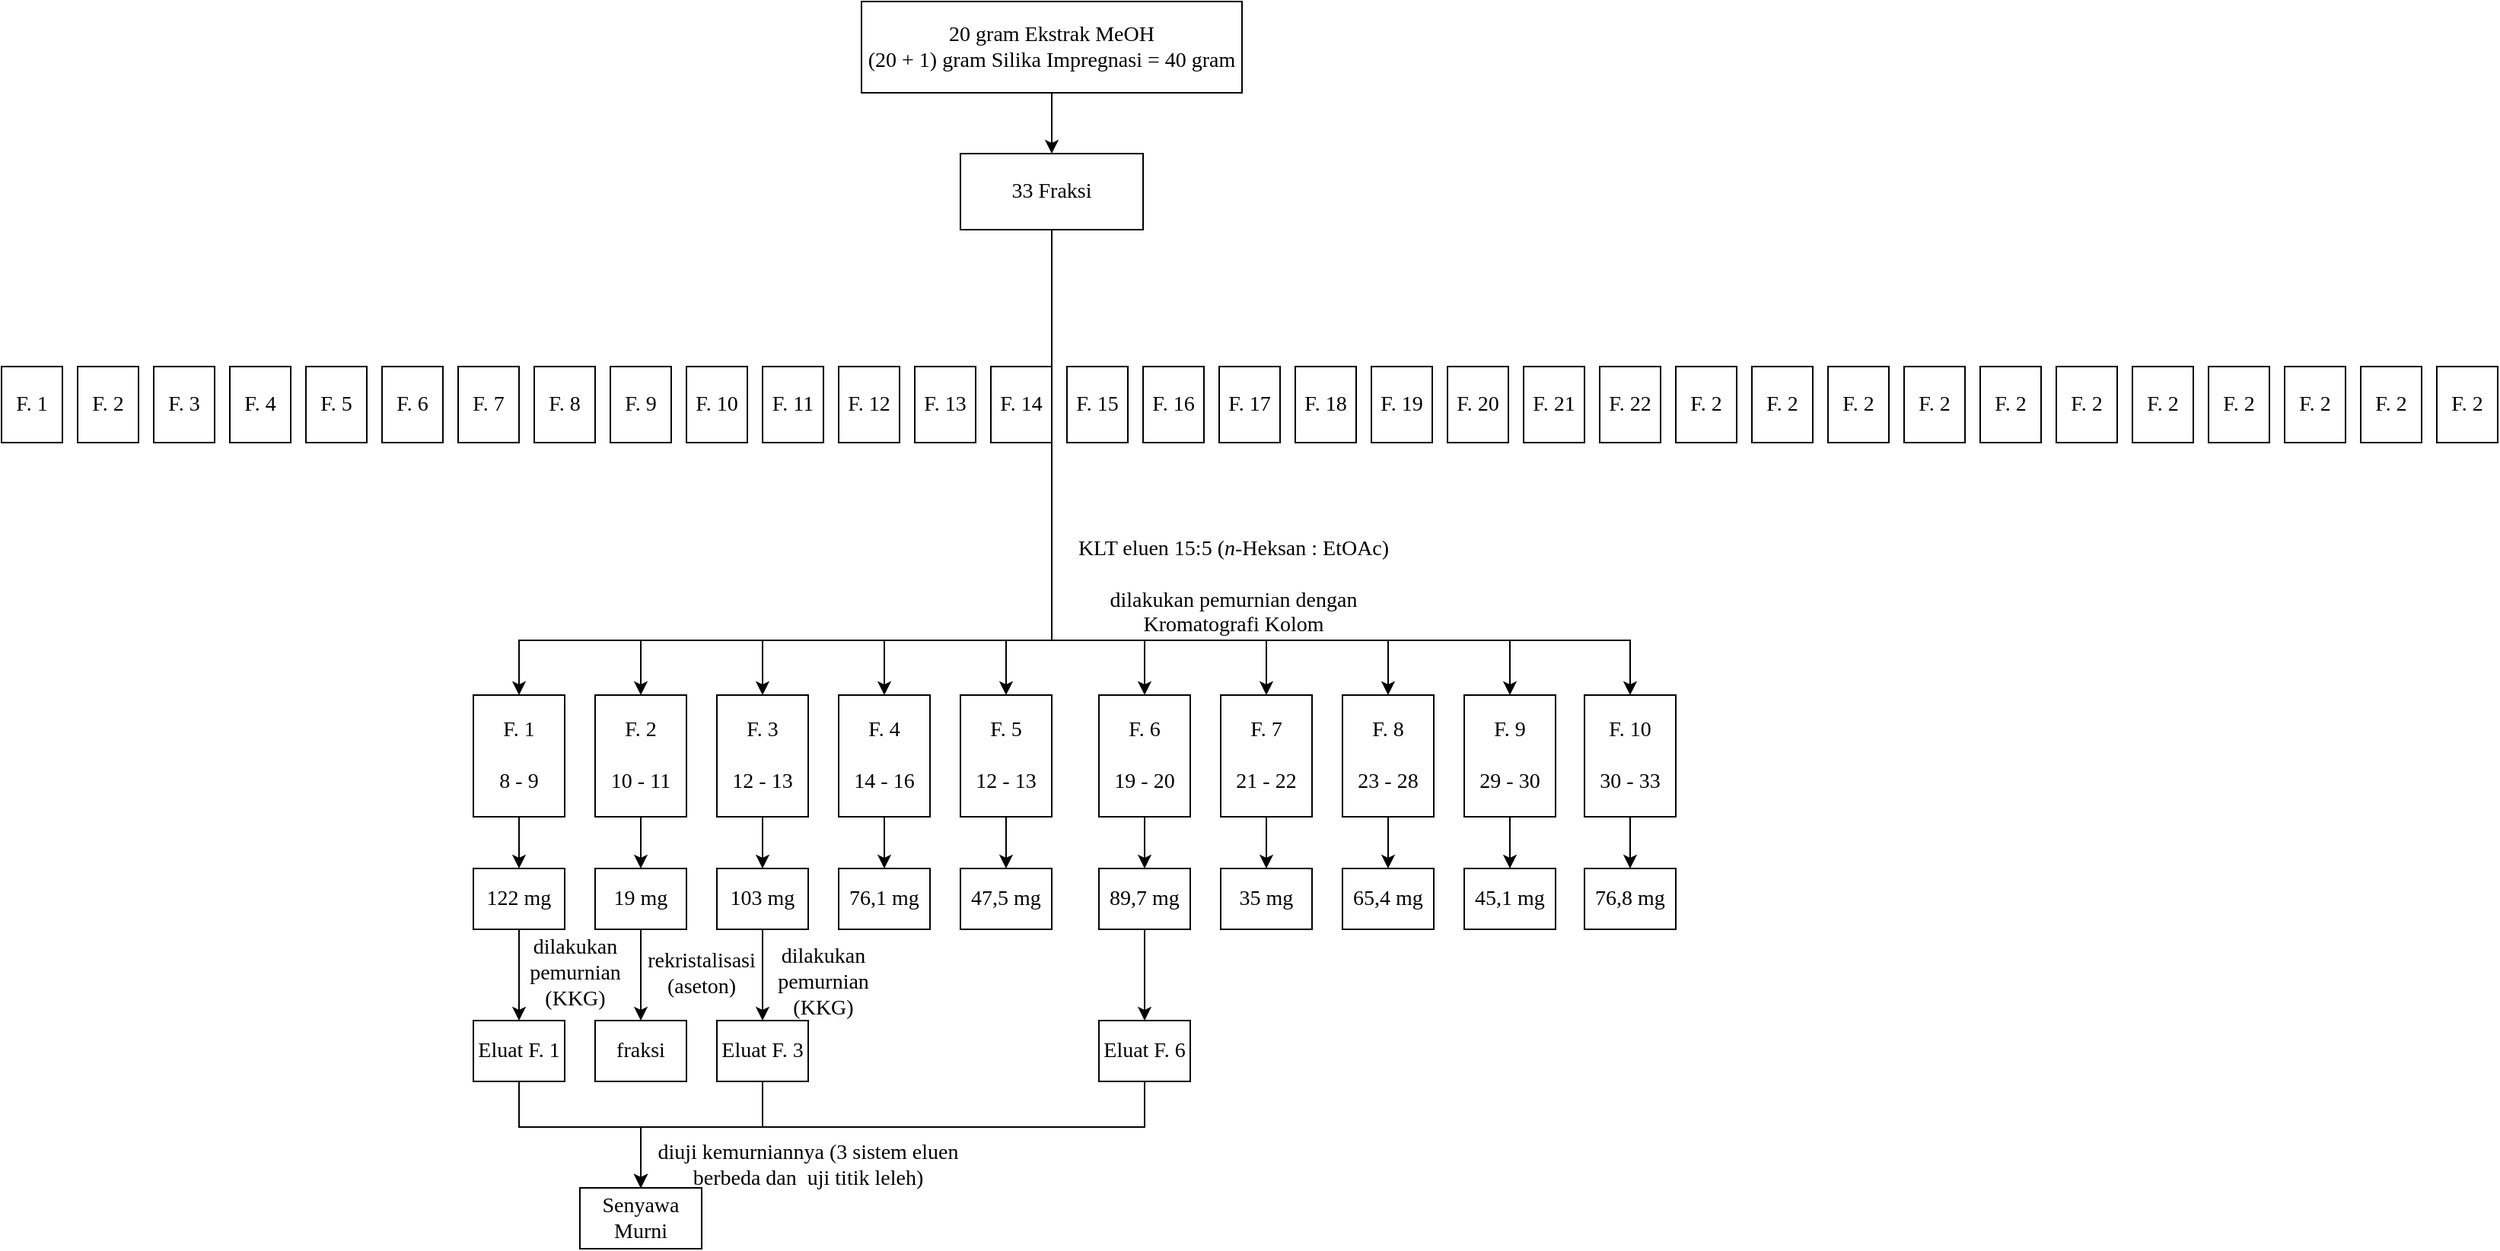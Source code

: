 <mxfile version="16.6.6" type="github">
  <diagram id="QTfYeUQ7Rm9unRvWBGcr" name="Page-1">
    <mxGraphModel dx="2371" dy="1613" grid="1" gridSize="10" guides="1" tooltips="1" connect="1" arrows="1" fold="1" page="1" pageScale="1" pageWidth="1169" pageHeight="827" math="0" shadow="0">
      <root>
        <mxCell id="0" />
        <mxCell id="1" parent="0" />
        <mxCell id="ghC1JUFGdTgHSyiH8fSR-14" value="" style="edgeStyle=orthogonalEdgeStyle;rounded=0;orthogonalLoop=1;jettySize=auto;html=1;fontFamily=Times New Roman;fontSize=14;" parent="1" source="ghC1JUFGdTgHSyiH8fSR-1" target="ghC1JUFGdTgHSyiH8fSR-2" edge="1">
          <mxGeometry relative="1" as="geometry" />
        </mxCell>
        <mxCell id="ghC1JUFGdTgHSyiH8fSR-1" value="20 gram Ekstrak MeOH&lt;br style=&quot;font-size: 14px&quot;&gt;(20 + 1) gram Silika Impregnasi = 40 gram" style="rounded=0;whiteSpace=wrap;html=1;fontFamily=Times New Roman;fontSize=14;" parent="1" vertex="1">
          <mxGeometry x="275" y="-160" width="250" height="60" as="geometry" />
        </mxCell>
        <mxCell id="ghC1JUFGdTgHSyiH8fSR-15" style="edgeStyle=orthogonalEdgeStyle;rounded=0;orthogonalLoop=1;jettySize=auto;html=1;entryX=0.5;entryY=0;entryDx=0;entryDy=0;fontFamily=Times New Roman;fontSize=14;" parent="1" source="ghC1JUFGdTgHSyiH8fSR-2" target="ghC1JUFGdTgHSyiH8fSR-12" edge="1">
          <mxGeometry relative="1" as="geometry">
            <Array as="points">
              <mxPoint x="400" y="260" />
              <mxPoint x="370" y="260" />
            </Array>
          </mxGeometry>
        </mxCell>
        <mxCell id="ghC1JUFGdTgHSyiH8fSR-16" style="edgeStyle=orthogonalEdgeStyle;rounded=0;orthogonalLoop=1;jettySize=auto;html=1;fontFamily=Times New Roman;fontSize=14;" parent="1" source="ghC1JUFGdTgHSyiH8fSR-2" target="ghC1JUFGdTgHSyiH8fSR-13" edge="1">
          <mxGeometry relative="1" as="geometry">
            <Array as="points">
              <mxPoint x="400" y="260" />
              <mxPoint x="290" y="260" />
            </Array>
          </mxGeometry>
        </mxCell>
        <mxCell id="ghC1JUFGdTgHSyiH8fSR-17" style="edgeStyle=orthogonalEdgeStyle;rounded=0;orthogonalLoop=1;jettySize=auto;html=1;entryX=0.5;entryY=0;entryDx=0;entryDy=0;fontFamily=Times New Roman;fontSize=14;" parent="1" source="ghC1JUFGdTgHSyiH8fSR-2" target="ghC1JUFGdTgHSyiH8fSR-6" edge="1">
          <mxGeometry relative="1" as="geometry">
            <Array as="points">
              <mxPoint x="400" y="260" />
              <mxPoint x="210" y="260" />
            </Array>
          </mxGeometry>
        </mxCell>
        <mxCell id="ghC1JUFGdTgHSyiH8fSR-18" style="edgeStyle=orthogonalEdgeStyle;rounded=0;orthogonalLoop=1;jettySize=auto;html=1;entryX=0.5;entryY=0;entryDx=0;entryDy=0;fontFamily=Times New Roman;fontSize=14;" parent="1" source="ghC1JUFGdTgHSyiH8fSR-2" target="ghC1JUFGdTgHSyiH8fSR-5" edge="1">
          <mxGeometry relative="1" as="geometry">
            <Array as="points">
              <mxPoint x="400" y="260" />
              <mxPoint x="130" y="260" />
            </Array>
          </mxGeometry>
        </mxCell>
        <mxCell id="ghC1JUFGdTgHSyiH8fSR-19" style="edgeStyle=orthogonalEdgeStyle;rounded=0;orthogonalLoop=1;jettySize=auto;html=1;entryX=0.5;entryY=0;entryDx=0;entryDy=0;fontFamily=Times New Roman;fontSize=14;" parent="1" target="ghC1JUFGdTgHSyiH8fSR-4" edge="1">
          <mxGeometry relative="1" as="geometry">
            <Array as="points">
              <mxPoint x="400" y="260" />
              <mxPoint x="50" y="260" />
            </Array>
            <mxPoint x="400" y="120" as="sourcePoint" />
          </mxGeometry>
        </mxCell>
        <mxCell id="ghC1JUFGdTgHSyiH8fSR-20" style="edgeStyle=orthogonalEdgeStyle;rounded=0;orthogonalLoop=1;jettySize=auto;html=1;entryX=0.5;entryY=0;entryDx=0;entryDy=0;fontFamily=Times New Roman;fontSize=14;" parent="1" target="ghC1JUFGdTgHSyiH8fSR-7" edge="1">
          <mxGeometry relative="1" as="geometry">
            <Array as="points">
              <mxPoint x="400" y="260" />
              <mxPoint x="461" y="260" />
            </Array>
            <mxPoint x="400" y="120" as="sourcePoint" />
          </mxGeometry>
        </mxCell>
        <mxCell id="ghC1JUFGdTgHSyiH8fSR-21" style="edgeStyle=orthogonalEdgeStyle;rounded=0;orthogonalLoop=1;jettySize=auto;html=1;fontFamily=Times New Roman;fontSize=14;" parent="1" target="ghC1JUFGdTgHSyiH8fSR-8" edge="1">
          <mxGeometry relative="1" as="geometry">
            <Array as="points">
              <mxPoint x="400" y="260" />
              <mxPoint x="541" y="260" />
            </Array>
            <mxPoint x="400" y="120" as="sourcePoint" />
          </mxGeometry>
        </mxCell>
        <mxCell id="ghC1JUFGdTgHSyiH8fSR-22" style="edgeStyle=orthogonalEdgeStyle;rounded=0;orthogonalLoop=1;jettySize=auto;html=1;fontFamily=Times New Roman;fontSize=14;" parent="1" target="ghC1JUFGdTgHSyiH8fSR-9" edge="1">
          <mxGeometry relative="1" as="geometry">
            <Array as="points">
              <mxPoint x="400" y="260" />
              <mxPoint x="621" y="260" />
            </Array>
            <mxPoint x="400" y="130" as="sourcePoint" />
          </mxGeometry>
        </mxCell>
        <mxCell id="ghC1JUFGdTgHSyiH8fSR-23" style="edgeStyle=orthogonalEdgeStyle;rounded=0;orthogonalLoop=1;jettySize=auto;html=1;fontFamily=Times New Roman;fontSize=14;" parent="1" target="ghC1JUFGdTgHSyiH8fSR-10" edge="1">
          <mxGeometry relative="1" as="geometry">
            <Array as="points">
              <mxPoint x="400" y="260" />
              <mxPoint x="701" y="260" />
            </Array>
            <mxPoint x="400" y="130" as="sourcePoint" />
          </mxGeometry>
        </mxCell>
        <mxCell id="ghC1JUFGdTgHSyiH8fSR-24" style="edgeStyle=orthogonalEdgeStyle;rounded=0;orthogonalLoop=1;jettySize=auto;html=1;entryX=0.5;entryY=0;entryDx=0;entryDy=0;fontFamily=Times New Roman;fontSize=14;" parent="1" target="ghC1JUFGdTgHSyiH8fSR-11" edge="1">
          <mxGeometry relative="1" as="geometry">
            <Array as="points">
              <mxPoint x="400" y="260" />
              <mxPoint x="780" y="260" />
            </Array>
            <mxPoint x="400" y="170" as="sourcePoint" />
          </mxGeometry>
        </mxCell>
        <mxCell id="ghC1JUFGdTgHSyiH8fSR-2" value="33 Fraksi" style="rounded=0;whiteSpace=wrap;html=1;fontFamily=Times New Roman;fontSize=14;" parent="1" vertex="1">
          <mxGeometry x="340" y="-60" width="120" height="50" as="geometry" />
        </mxCell>
        <mxCell id="ghC1JUFGdTgHSyiH8fSR-3" value="KLT eluen 15:5 (&lt;i&gt;n&lt;/i&gt;-Heksan : EtOAc)&lt;br&gt;&lt;br&gt;dilakukan pemurnian dengan Kromatografi Kolom" style="text;html=1;strokeColor=none;fillColor=none;align=center;verticalAlign=middle;whiteSpace=wrap;rounded=0;fontFamily=Times New Roman;fontSize=14;" parent="1" vertex="1">
          <mxGeometry x="400" y="210" width="239" height="30" as="geometry" />
        </mxCell>
        <mxCell id="ghC1JUFGdTgHSyiH8fSR-35" value="" style="edgeStyle=orthogonalEdgeStyle;rounded=0;orthogonalLoop=1;jettySize=auto;html=1;fontFamily=Times New Roman;fontSize=14;" parent="1" source="ghC1JUFGdTgHSyiH8fSR-4" target="ghC1JUFGdTgHSyiH8fSR-25" edge="1">
          <mxGeometry relative="1" as="geometry" />
        </mxCell>
        <mxCell id="ghC1JUFGdTgHSyiH8fSR-4" value="F. 1&lt;br style=&quot;font-size: 14px&quot;&gt;&lt;br style=&quot;font-size: 14px&quot;&gt;8 - 9" style="rounded=0;whiteSpace=wrap;html=1;fontFamily=Times New Roman;fontSize=14;" parent="1" vertex="1">
          <mxGeometry x="20" y="296" width="60" height="80" as="geometry" />
        </mxCell>
        <mxCell id="ghC1JUFGdTgHSyiH8fSR-36" value="" style="edgeStyle=orthogonalEdgeStyle;rounded=0;orthogonalLoop=1;jettySize=auto;html=1;fontFamily=Times New Roman;fontSize=14;" parent="1" source="ghC1JUFGdTgHSyiH8fSR-5" target="ghC1JUFGdTgHSyiH8fSR-26" edge="1">
          <mxGeometry relative="1" as="geometry" />
        </mxCell>
        <mxCell id="ghC1JUFGdTgHSyiH8fSR-5" value="F. 2&lt;br style=&quot;font-size: 14px&quot;&gt;&lt;br style=&quot;font-size: 14px&quot;&gt;10 - 11" style="rounded=0;whiteSpace=wrap;html=1;fontFamily=Times New Roman;fontSize=14;" parent="1" vertex="1">
          <mxGeometry x="100" y="296" width="60" height="80" as="geometry" />
        </mxCell>
        <mxCell id="ghC1JUFGdTgHSyiH8fSR-37" value="" style="edgeStyle=orthogonalEdgeStyle;rounded=0;orthogonalLoop=1;jettySize=auto;html=1;fontFamily=Times New Roman;fontSize=14;" parent="1" source="ghC1JUFGdTgHSyiH8fSR-6" target="ghC1JUFGdTgHSyiH8fSR-27" edge="1">
          <mxGeometry relative="1" as="geometry" />
        </mxCell>
        <mxCell id="ghC1JUFGdTgHSyiH8fSR-6" value="F. 3&lt;br style=&quot;font-size: 14px&quot;&gt;&lt;br style=&quot;font-size: 14px&quot;&gt;12 - 13" style="rounded=0;whiteSpace=wrap;html=1;fontFamily=Times New Roman;fontSize=14;" parent="1" vertex="1">
          <mxGeometry x="180" y="296" width="60" height="80" as="geometry" />
        </mxCell>
        <mxCell id="ghC1JUFGdTgHSyiH8fSR-40" value="" style="edgeStyle=orthogonalEdgeStyle;rounded=0;orthogonalLoop=1;jettySize=auto;html=1;fontFamily=Times New Roman;fontSize=14;" parent="1" source="ghC1JUFGdTgHSyiH8fSR-7" target="ghC1JUFGdTgHSyiH8fSR-30" edge="1">
          <mxGeometry relative="1" as="geometry" />
        </mxCell>
        <mxCell id="ghC1JUFGdTgHSyiH8fSR-7" value="F. 6&lt;br style=&quot;font-size: 14px&quot;&gt;&lt;br style=&quot;font-size: 14px&quot;&gt;19 - 20" style="rounded=0;whiteSpace=wrap;html=1;fontFamily=Times New Roman;fontSize=14;" parent="1" vertex="1">
          <mxGeometry x="431" y="296" width="60" height="80" as="geometry" />
        </mxCell>
        <mxCell id="ghC1JUFGdTgHSyiH8fSR-41" value="" style="edgeStyle=orthogonalEdgeStyle;rounded=0;orthogonalLoop=1;jettySize=auto;html=1;fontFamily=Times New Roman;fontSize=14;" parent="1" source="ghC1JUFGdTgHSyiH8fSR-8" target="ghC1JUFGdTgHSyiH8fSR-31" edge="1">
          <mxGeometry relative="1" as="geometry" />
        </mxCell>
        <mxCell id="ghC1JUFGdTgHSyiH8fSR-8" value="F. 7&lt;br style=&quot;font-size: 14px&quot;&gt;&lt;br style=&quot;font-size: 14px&quot;&gt;21 - 22" style="rounded=0;whiteSpace=wrap;html=1;fontFamily=Times New Roman;fontSize=14;" parent="1" vertex="1">
          <mxGeometry x="511" y="296" width="60" height="80" as="geometry" />
        </mxCell>
        <mxCell id="ghC1JUFGdTgHSyiH8fSR-42" value="" style="edgeStyle=orthogonalEdgeStyle;rounded=0;orthogonalLoop=1;jettySize=auto;html=1;fontFamily=Times New Roman;fontSize=14;" parent="1" source="ghC1JUFGdTgHSyiH8fSR-9" target="ghC1JUFGdTgHSyiH8fSR-32" edge="1">
          <mxGeometry relative="1" as="geometry" />
        </mxCell>
        <mxCell id="ghC1JUFGdTgHSyiH8fSR-9" value="F. 8&lt;br style=&quot;font-size: 14px&quot;&gt;&lt;br style=&quot;font-size: 14px&quot;&gt;23 - 28" style="rounded=0;whiteSpace=wrap;html=1;fontFamily=Times New Roman;fontSize=14;" parent="1" vertex="1">
          <mxGeometry x="591" y="296" width="60" height="80" as="geometry" />
        </mxCell>
        <mxCell id="ghC1JUFGdTgHSyiH8fSR-43" value="" style="edgeStyle=orthogonalEdgeStyle;rounded=0;orthogonalLoop=1;jettySize=auto;html=1;fontFamily=Times New Roman;fontSize=14;" parent="1" source="ghC1JUFGdTgHSyiH8fSR-10" target="ghC1JUFGdTgHSyiH8fSR-33" edge="1">
          <mxGeometry relative="1" as="geometry" />
        </mxCell>
        <mxCell id="ghC1JUFGdTgHSyiH8fSR-10" value="F. 9&lt;br style=&quot;font-size: 14px&quot;&gt;&lt;br style=&quot;font-size: 14px&quot;&gt;29 - 30" style="rounded=0;whiteSpace=wrap;html=1;fontFamily=Times New Roman;fontSize=14;" parent="1" vertex="1">
          <mxGeometry x="671" y="296" width="60" height="80" as="geometry" />
        </mxCell>
        <mxCell id="ghC1JUFGdTgHSyiH8fSR-44" value="" style="edgeStyle=orthogonalEdgeStyle;rounded=0;orthogonalLoop=1;jettySize=auto;html=1;fontFamily=Times New Roman;fontSize=14;" parent="1" source="ghC1JUFGdTgHSyiH8fSR-11" target="ghC1JUFGdTgHSyiH8fSR-34" edge="1">
          <mxGeometry relative="1" as="geometry" />
        </mxCell>
        <mxCell id="ghC1JUFGdTgHSyiH8fSR-11" value="F. 10&lt;br style=&quot;font-size: 14px&quot;&gt;&lt;br style=&quot;font-size: 14px&quot;&gt;30 - 33" style="rounded=0;whiteSpace=wrap;html=1;fontFamily=Times New Roman;fontSize=14;" parent="1" vertex="1">
          <mxGeometry x="750" y="296" width="60" height="80" as="geometry" />
        </mxCell>
        <mxCell id="ghC1JUFGdTgHSyiH8fSR-39" value="" style="edgeStyle=orthogonalEdgeStyle;rounded=0;orthogonalLoop=1;jettySize=auto;html=1;fontFamily=Times New Roman;fontSize=14;" parent="1" source="ghC1JUFGdTgHSyiH8fSR-12" target="ghC1JUFGdTgHSyiH8fSR-29" edge="1">
          <mxGeometry relative="1" as="geometry" />
        </mxCell>
        <mxCell id="ghC1JUFGdTgHSyiH8fSR-12" value="F. 5&lt;br style=&quot;font-size: 14px&quot;&gt;&lt;br style=&quot;font-size: 14px&quot;&gt;12 - 13" style="rounded=0;whiteSpace=wrap;html=1;fontFamily=Times New Roman;fontSize=14;" parent="1" vertex="1">
          <mxGeometry x="340" y="296" width="60" height="80" as="geometry" />
        </mxCell>
        <mxCell id="ghC1JUFGdTgHSyiH8fSR-38" value="" style="edgeStyle=orthogonalEdgeStyle;rounded=0;orthogonalLoop=1;jettySize=auto;html=1;fontFamily=Times New Roman;fontSize=14;" parent="1" source="ghC1JUFGdTgHSyiH8fSR-13" target="ghC1JUFGdTgHSyiH8fSR-28" edge="1">
          <mxGeometry relative="1" as="geometry" />
        </mxCell>
        <mxCell id="ghC1JUFGdTgHSyiH8fSR-13" value="F. 4&lt;br style=&quot;font-size: 14px&quot;&gt;&lt;br style=&quot;font-size: 14px&quot;&gt;14 - 16" style="rounded=0;whiteSpace=wrap;html=1;fontFamily=Times New Roman;fontSize=14;" parent="1" vertex="1">
          <mxGeometry x="260" y="296" width="60" height="80" as="geometry" />
        </mxCell>
        <mxCell id="DmQkIlmsLLkJQzEmTqlr-2" value="" style="edgeStyle=orthogonalEdgeStyle;rounded=0;orthogonalLoop=1;jettySize=auto;html=1;fontFamily=Times New Roman;fontSize=14;" parent="1" source="ghC1JUFGdTgHSyiH8fSR-25" edge="1">
          <mxGeometry relative="1" as="geometry">
            <mxPoint x="50" y="510" as="targetPoint" />
          </mxGeometry>
        </mxCell>
        <mxCell id="ghC1JUFGdTgHSyiH8fSR-25" value="122 mg" style="rounded=0;whiteSpace=wrap;html=1;fontFamily=Times New Roman;fontSize=14;" parent="1" vertex="1">
          <mxGeometry x="20" y="410" width="60" height="40" as="geometry" />
        </mxCell>
        <mxCell id="DmQkIlmsLLkJQzEmTqlr-3" style="edgeStyle=orthogonalEdgeStyle;rounded=0;orthogonalLoop=1;jettySize=auto;html=1;fontFamily=Times New Roman;fontSize=14;" parent="1" source="ghC1JUFGdTgHSyiH8fSR-26" edge="1">
          <mxGeometry relative="1" as="geometry">
            <mxPoint x="130" y="510" as="targetPoint" />
          </mxGeometry>
        </mxCell>
        <mxCell id="ghC1JUFGdTgHSyiH8fSR-26" value="19&amp;nbsp;mg" style="rounded=0;whiteSpace=wrap;html=1;fontFamily=Times New Roman;fontSize=14;" parent="1" vertex="1">
          <mxGeometry x="100" y="410" width="60" height="40" as="geometry" />
        </mxCell>
        <mxCell id="DmQkIlmsLLkJQzEmTqlr-4" style="edgeStyle=orthogonalEdgeStyle;rounded=0;orthogonalLoop=1;jettySize=auto;html=1;fontFamily=Times New Roman;fontSize=14;" parent="1" source="ghC1JUFGdTgHSyiH8fSR-27" edge="1">
          <mxGeometry relative="1" as="geometry">
            <mxPoint x="210" y="510" as="targetPoint" />
          </mxGeometry>
        </mxCell>
        <mxCell id="ghC1JUFGdTgHSyiH8fSR-27" value="103&amp;nbsp;mg" style="rounded=0;whiteSpace=wrap;html=1;fontFamily=Times New Roman;fontSize=14;" parent="1" vertex="1">
          <mxGeometry x="180" y="410" width="60" height="40" as="geometry" />
        </mxCell>
        <mxCell id="ghC1JUFGdTgHSyiH8fSR-28" value="76,1&amp;nbsp;mg" style="rounded=0;whiteSpace=wrap;html=1;fontFamily=Times New Roman;fontSize=14;" parent="1" vertex="1">
          <mxGeometry x="260" y="410" width="60" height="40" as="geometry" />
        </mxCell>
        <mxCell id="ghC1JUFGdTgHSyiH8fSR-29" value="47,5&amp;nbsp;mg" style="rounded=0;whiteSpace=wrap;html=1;fontFamily=Times New Roman;fontSize=14;" parent="1" vertex="1">
          <mxGeometry x="340" y="410" width="60" height="40" as="geometry" />
        </mxCell>
        <mxCell id="ghC1JUFGdTgHSyiH8fSR-30" value="89,7&amp;nbsp;mg" style="rounded=0;whiteSpace=wrap;html=1;fontFamily=Times New Roman;fontSize=14;" parent="1" vertex="1">
          <mxGeometry x="431" y="410" width="60" height="40" as="geometry" />
        </mxCell>
        <mxCell id="ghC1JUFGdTgHSyiH8fSR-31" value="35&amp;nbsp;mg" style="rounded=0;whiteSpace=wrap;html=1;fontFamily=Times New Roman;fontSize=14;" parent="1" vertex="1">
          <mxGeometry x="511" y="410" width="60" height="40" as="geometry" />
        </mxCell>
        <mxCell id="ghC1JUFGdTgHSyiH8fSR-32" value="65,4&amp;nbsp;mg" style="rounded=0;whiteSpace=wrap;html=1;fontFamily=Times New Roman;fontSize=14;" parent="1" vertex="1">
          <mxGeometry x="591" y="410" width="60" height="40" as="geometry" />
        </mxCell>
        <mxCell id="ghC1JUFGdTgHSyiH8fSR-33" value="45,1&amp;nbsp;mg" style="rounded=0;whiteSpace=wrap;html=1;fontFamily=Times New Roman;fontSize=14;" parent="1" vertex="1">
          <mxGeometry x="671" y="410" width="60" height="40" as="geometry" />
        </mxCell>
        <mxCell id="ghC1JUFGdTgHSyiH8fSR-34" value="76,8&amp;nbsp;mg" style="rounded=0;whiteSpace=wrap;html=1;fontFamily=Times New Roman;fontSize=14;" parent="1" vertex="1">
          <mxGeometry x="750" y="410" width="60" height="40" as="geometry" />
        </mxCell>
        <mxCell id="DmQkIlmsLLkJQzEmTqlr-6" value="dilakukan&lt;br&gt;pemurnian (KKG)" style="text;html=1;strokeColor=none;fillColor=none;align=center;verticalAlign=middle;whiteSpace=wrap;rounded=0;fontFamily=Times New Roman;fontSize=14;" parent="1" vertex="1">
          <mxGeometry x="57" y="464" width="60" height="30" as="geometry" />
        </mxCell>
        <mxCell id="DmQkIlmsLLkJQzEmTqlr-7" value="rekristalisasi (aseton)" style="text;html=1;strokeColor=none;fillColor=none;align=center;verticalAlign=middle;whiteSpace=wrap;rounded=0;fontFamily=Times New Roman;fontSize=14;" parent="1" vertex="1">
          <mxGeometry x="140" y="464" width="60" height="30" as="geometry" />
        </mxCell>
        <mxCell id="DmQkIlmsLLkJQzEmTqlr-8" value="dilakukan&lt;br&gt;pemurnian (KKG)" style="text;html=1;strokeColor=none;fillColor=none;align=center;verticalAlign=middle;whiteSpace=wrap;rounded=0;fontFamily=Times New Roman;fontSize=14;" parent="1" vertex="1">
          <mxGeometry x="220" y="470" width="60" height="30" as="geometry" />
        </mxCell>
        <mxCell id="DmQkIlmsLLkJQzEmTqlr-14" style="edgeStyle=orthogonalEdgeStyle;rounded=0;orthogonalLoop=1;jettySize=auto;html=1;fontFamily=Times New Roman;fontSize=14;" parent="1" source="DmQkIlmsLLkJQzEmTqlr-9" edge="1">
          <mxGeometry relative="1" as="geometry">
            <mxPoint x="130" y="620" as="targetPoint" />
            <Array as="points">
              <mxPoint x="50" y="580" />
              <mxPoint x="130" y="580" />
            </Array>
          </mxGeometry>
        </mxCell>
        <mxCell id="DmQkIlmsLLkJQzEmTqlr-9" value="Eluat F. 1" style="rounded=0;whiteSpace=wrap;html=1;fontFamily=Times New Roman;fontSize=14;" parent="1" vertex="1">
          <mxGeometry x="20" y="510" width="60" height="40" as="geometry" />
        </mxCell>
        <mxCell id="DmQkIlmsLLkJQzEmTqlr-10" value="fraksi" style="rounded=0;whiteSpace=wrap;html=1;fontFamily=Times New Roman;fontSize=14;" parent="1" vertex="1">
          <mxGeometry x="100" y="510" width="60" height="40" as="geometry" />
        </mxCell>
        <mxCell id="DmQkIlmsLLkJQzEmTqlr-16" style="edgeStyle=orthogonalEdgeStyle;rounded=0;orthogonalLoop=1;jettySize=auto;html=1;fontFamily=Times New Roman;fontSize=14;" parent="1" source="DmQkIlmsLLkJQzEmTqlr-11" edge="1">
          <mxGeometry relative="1" as="geometry">
            <mxPoint x="130" y="620" as="targetPoint" />
            <Array as="points">
              <mxPoint x="210" y="580" />
              <mxPoint x="130" y="580" />
            </Array>
          </mxGeometry>
        </mxCell>
        <mxCell id="DmQkIlmsLLkJQzEmTqlr-11" value="Eluat F. 3" style="rounded=0;whiteSpace=wrap;html=1;fontFamily=Times New Roman;fontSize=14;" parent="1" vertex="1">
          <mxGeometry x="180" y="510" width="60" height="40" as="geometry" />
        </mxCell>
        <mxCell id="DmQkIlmsLLkJQzEmTqlr-17" value="diuji kemurniannya (3 sistem eluen berbeda dan&amp;nbsp; uji titik leleh)" style="text;html=1;strokeColor=none;fillColor=none;align=center;verticalAlign=middle;whiteSpace=wrap;rounded=0;fontFamily=Times New Roman;fontSize=14;" parent="1" vertex="1">
          <mxGeometry x="140" y="590" width="200" height="30" as="geometry" />
        </mxCell>
        <mxCell id="DmQkIlmsLLkJQzEmTqlr-18" value="Senyawa Murni" style="rounded=0;whiteSpace=wrap;html=1;fontFamily=Times New Roman;fontSize=14;" parent="1" vertex="1">
          <mxGeometry x="90" y="620" width="80" height="40" as="geometry" />
        </mxCell>
        <mxCell id="uvow_Irc7swt16wV5HG2-1" value="" style="edgeStyle=orthogonalEdgeStyle;rounded=0;orthogonalLoop=1;jettySize=auto;html=1;fontFamily=Times New Roman;fontSize=14;" edge="1" parent="1">
          <mxGeometry relative="1" as="geometry">
            <mxPoint x="461" y="510" as="targetPoint" />
            <mxPoint x="461" y="450.0" as="sourcePoint" />
          </mxGeometry>
        </mxCell>
        <mxCell id="uvow_Irc7swt16wV5HG2-13" style="edgeStyle=orthogonalEdgeStyle;rounded=0;orthogonalLoop=1;jettySize=auto;html=1;" edge="1" parent="1" source="uvow_Irc7swt16wV5HG2-2">
          <mxGeometry relative="1" as="geometry">
            <mxPoint x="130" y="620" as="targetPoint" />
            <Array as="points">
              <mxPoint x="461" y="580" />
              <mxPoint x="130" y="580" />
            </Array>
          </mxGeometry>
        </mxCell>
        <mxCell id="uvow_Irc7swt16wV5HG2-2" value="Eluat F. 6" style="rounded=0;whiteSpace=wrap;html=1;fontFamily=Times New Roman;fontSize=14;" vertex="1" parent="1">
          <mxGeometry x="431" y="510" width="60" height="40" as="geometry" />
        </mxCell>
        <mxCell id="uvow_Irc7swt16wV5HG2-14" value="F. 11" style="rounded=0;whiteSpace=wrap;html=1;fontFamily=Times New Roman;fontSize=14;" vertex="1" parent="1">
          <mxGeometry x="210" y="80" width="40" height="50" as="geometry" />
        </mxCell>
        <mxCell id="uvow_Irc7swt16wV5HG2-15" value="F. 12" style="rounded=0;whiteSpace=wrap;html=1;fontFamily=Times New Roman;fontSize=14;" vertex="1" parent="1">
          <mxGeometry x="260" y="80" width="40" height="50" as="geometry" />
        </mxCell>
        <mxCell id="uvow_Irc7swt16wV5HG2-16" value="F. 5" style="rounded=0;whiteSpace=wrap;html=1;fontFamily=Times New Roman;fontSize=14;" vertex="1" parent="1">
          <mxGeometry x="-90" y="80" width="40" height="50" as="geometry" />
        </mxCell>
        <mxCell id="uvow_Irc7swt16wV5HG2-17" value="F. 6" style="rounded=0;whiteSpace=wrap;html=1;fontFamily=Times New Roman;fontSize=14;" vertex="1" parent="1">
          <mxGeometry x="-40" y="80" width="40" height="50" as="geometry" />
        </mxCell>
        <mxCell id="uvow_Irc7swt16wV5HG2-18" value="F. 7" style="rounded=0;whiteSpace=wrap;html=1;fontFamily=Times New Roman;fontSize=14;" vertex="1" parent="1">
          <mxGeometry x="10" y="80" width="40" height="50" as="geometry" />
        </mxCell>
        <mxCell id="uvow_Irc7swt16wV5HG2-19" value="F. 8" style="rounded=0;whiteSpace=wrap;html=1;fontFamily=Times New Roman;fontSize=14;" vertex="1" parent="1">
          <mxGeometry x="60" y="80" width="40" height="50" as="geometry" />
        </mxCell>
        <mxCell id="uvow_Irc7swt16wV5HG2-20" value="F. 9" style="rounded=0;whiteSpace=wrap;html=1;fontFamily=Times New Roman;fontSize=14;" vertex="1" parent="1">
          <mxGeometry x="110" y="80" width="40" height="50" as="geometry" />
        </mxCell>
        <mxCell id="uvow_Irc7swt16wV5HG2-21" value="F. 10" style="rounded=0;whiteSpace=wrap;html=1;fontFamily=Times New Roman;fontSize=14;" vertex="1" parent="1">
          <mxGeometry x="160" y="80" width="40" height="50" as="geometry" />
        </mxCell>
        <mxCell id="uvow_Irc7swt16wV5HG2-22" value="F. 13" style="rounded=0;whiteSpace=wrap;html=1;fontFamily=Times New Roman;fontSize=14;" vertex="1" parent="1">
          <mxGeometry x="310" y="80" width="40" height="50" as="geometry" />
        </mxCell>
        <mxCell id="uvow_Irc7swt16wV5HG2-24" value="F. 4" style="rounded=0;whiteSpace=wrap;html=1;fontFamily=Times New Roman;fontSize=14;" vertex="1" parent="1">
          <mxGeometry x="-140" y="80" width="40" height="50" as="geometry" />
        </mxCell>
        <mxCell id="uvow_Irc7swt16wV5HG2-26" value="F. 21" style="rounded=0;whiteSpace=wrap;html=1;fontFamily=Times New Roman;fontSize=14;" vertex="1" parent="1">
          <mxGeometry x="710" y="80" width="40" height="50" as="geometry" />
        </mxCell>
        <mxCell id="uvow_Irc7swt16wV5HG2-27" value="F. 22" style="rounded=0;whiteSpace=wrap;html=1;fontFamily=Times New Roman;fontSize=14;" vertex="1" parent="1">
          <mxGeometry x="760" y="80" width="40" height="50" as="geometry" />
        </mxCell>
        <mxCell id="uvow_Irc7swt16wV5HG2-28" value="F. 15" style="rounded=0;whiteSpace=wrap;html=1;fontFamily=Times New Roman;fontSize=14;" vertex="1" parent="1">
          <mxGeometry x="410" y="80" width="40" height="50" as="geometry" />
        </mxCell>
        <mxCell id="uvow_Irc7swt16wV5HG2-29" value="F. 16" style="rounded=0;whiteSpace=wrap;html=1;fontFamily=Times New Roman;fontSize=14;" vertex="1" parent="1">
          <mxGeometry x="460" y="80" width="40" height="50" as="geometry" />
        </mxCell>
        <mxCell id="uvow_Irc7swt16wV5HG2-30" value="F. 17" style="rounded=0;whiteSpace=wrap;html=1;fontFamily=Times New Roman;fontSize=14;" vertex="1" parent="1">
          <mxGeometry x="510" y="80" width="40" height="50" as="geometry" />
        </mxCell>
        <mxCell id="uvow_Irc7swt16wV5HG2-31" value="F. 18" style="rounded=0;whiteSpace=wrap;html=1;fontFamily=Times New Roman;fontSize=14;" vertex="1" parent="1">
          <mxGeometry x="560" y="80" width="40" height="50" as="geometry" />
        </mxCell>
        <mxCell id="uvow_Irc7swt16wV5HG2-32" value="F. 19" style="rounded=0;whiteSpace=wrap;html=1;fontFamily=Times New Roman;fontSize=14;" vertex="1" parent="1">
          <mxGeometry x="610" y="80" width="40" height="50" as="geometry" />
        </mxCell>
        <mxCell id="uvow_Irc7swt16wV5HG2-33" value="F. 20" style="rounded=0;whiteSpace=wrap;html=1;fontFamily=Times New Roman;fontSize=14;" vertex="1" parent="1">
          <mxGeometry x="660" y="80" width="40" height="50" as="geometry" />
        </mxCell>
        <mxCell id="uvow_Irc7swt16wV5HG2-34" value="F. 2" style="rounded=0;whiteSpace=wrap;html=1;fontFamily=Times New Roman;fontSize=14;" vertex="1" parent="1">
          <mxGeometry x="810" y="80" width="40" height="50" as="geometry" />
        </mxCell>
        <mxCell id="uvow_Irc7swt16wV5HG2-35" value="F. 14" style="rounded=0;whiteSpace=wrap;html=1;fontFamily=Times New Roman;fontSize=14;" vertex="1" parent="1">
          <mxGeometry x="360" y="80" width="40" height="50" as="geometry" />
        </mxCell>
        <mxCell id="uvow_Irc7swt16wV5HG2-36" value="F. 2" style="rounded=0;whiteSpace=wrap;html=1;fontFamily=Times New Roman;fontSize=14;" vertex="1" parent="1">
          <mxGeometry x="1210" y="80" width="40" height="50" as="geometry" />
        </mxCell>
        <mxCell id="uvow_Irc7swt16wV5HG2-37" value="F. 2" style="rounded=0;whiteSpace=wrap;html=1;fontFamily=Times New Roman;fontSize=14;" vertex="1" parent="1">
          <mxGeometry x="1260" y="80" width="40" height="50" as="geometry" />
        </mxCell>
        <mxCell id="uvow_Irc7swt16wV5HG2-38" value="F. 2" style="rounded=0;whiteSpace=wrap;html=1;fontFamily=Times New Roman;fontSize=14;" vertex="1" parent="1">
          <mxGeometry x="910" y="80" width="40" height="50" as="geometry" />
        </mxCell>
        <mxCell id="uvow_Irc7swt16wV5HG2-39" value="F. 2" style="rounded=0;whiteSpace=wrap;html=1;fontFamily=Times New Roman;fontSize=14;" vertex="1" parent="1">
          <mxGeometry x="960" y="80" width="40" height="50" as="geometry" />
        </mxCell>
        <mxCell id="uvow_Irc7swt16wV5HG2-40" value="F. 2" style="rounded=0;whiteSpace=wrap;html=1;fontFamily=Times New Roman;fontSize=14;" vertex="1" parent="1">
          <mxGeometry x="1010" y="80" width="40" height="50" as="geometry" />
        </mxCell>
        <mxCell id="uvow_Irc7swt16wV5HG2-41" value="F. 2" style="rounded=0;whiteSpace=wrap;html=1;fontFamily=Times New Roman;fontSize=14;" vertex="1" parent="1">
          <mxGeometry x="1060" y="80" width="40" height="50" as="geometry" />
        </mxCell>
        <mxCell id="uvow_Irc7swt16wV5HG2-42" value="F. 2" style="rounded=0;whiteSpace=wrap;html=1;fontFamily=Times New Roman;fontSize=14;" vertex="1" parent="1">
          <mxGeometry x="1110" y="80" width="40" height="50" as="geometry" />
        </mxCell>
        <mxCell id="uvow_Irc7swt16wV5HG2-43" value="F. 2" style="rounded=0;whiteSpace=wrap;html=1;fontFamily=Times New Roman;fontSize=14;" vertex="1" parent="1">
          <mxGeometry x="1160" y="80" width="40" height="50" as="geometry" />
        </mxCell>
        <mxCell id="uvow_Irc7swt16wV5HG2-44" value="F. 2" style="rounded=0;whiteSpace=wrap;html=1;fontFamily=Times New Roman;fontSize=14;" vertex="1" parent="1">
          <mxGeometry x="1310" y="80" width="40" height="50" as="geometry" />
        </mxCell>
        <mxCell id="uvow_Irc7swt16wV5HG2-45" value="F. 2" style="rounded=0;whiteSpace=wrap;html=1;fontFamily=Times New Roman;fontSize=14;" vertex="1" parent="1">
          <mxGeometry x="860" y="80" width="40" height="50" as="geometry" />
        </mxCell>
        <mxCell id="uvow_Irc7swt16wV5HG2-46" value="F. 2" style="rounded=0;whiteSpace=wrap;html=1;fontFamily=Times New Roman;fontSize=14;" vertex="1" parent="1">
          <mxGeometry x="-240" y="80" width="40" height="50" as="geometry" />
        </mxCell>
        <mxCell id="uvow_Irc7swt16wV5HG2-47" value="F. 3" style="rounded=0;whiteSpace=wrap;html=1;fontFamily=Times New Roman;fontSize=14;" vertex="1" parent="1">
          <mxGeometry x="-190" y="80" width="40" height="50" as="geometry" />
        </mxCell>
        <mxCell id="uvow_Irc7swt16wV5HG2-48" value="F. 1" style="rounded=0;whiteSpace=wrap;html=1;fontFamily=Times New Roman;fontSize=14;" vertex="1" parent="1">
          <mxGeometry x="-290" y="80" width="40" height="50" as="geometry" />
        </mxCell>
      </root>
    </mxGraphModel>
  </diagram>
</mxfile>
